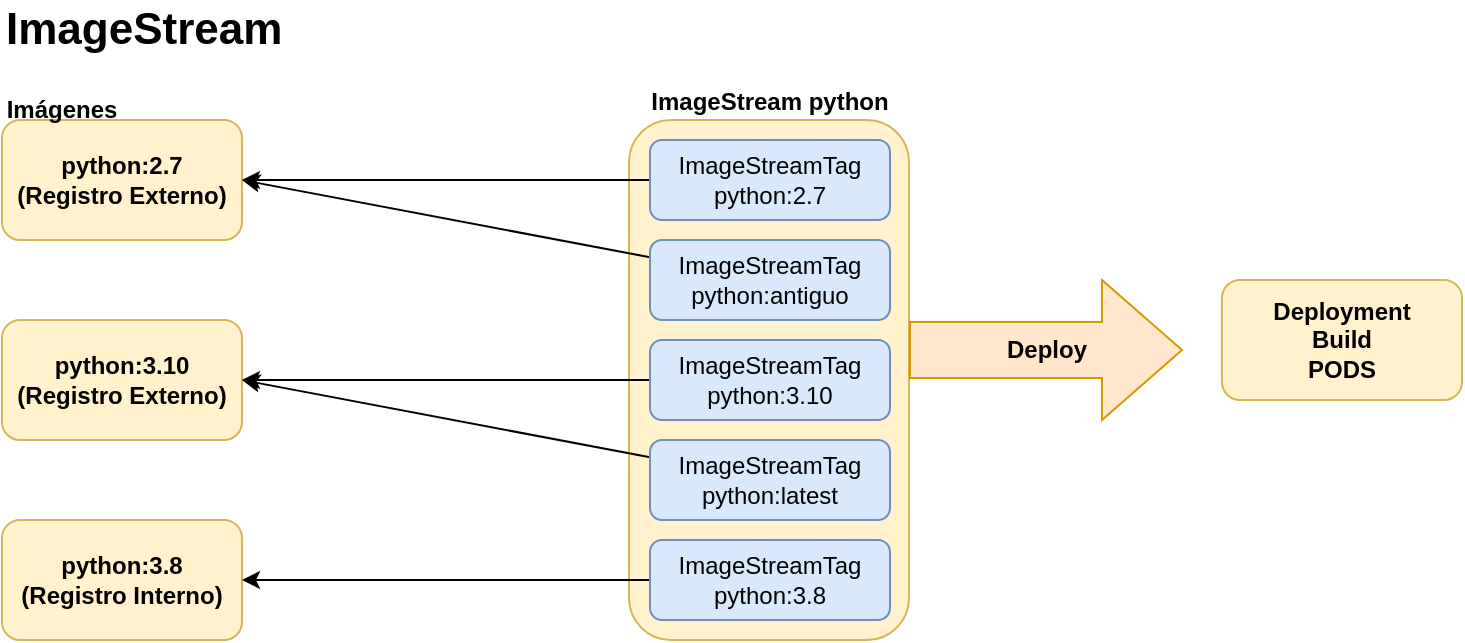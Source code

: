 <mxfile version="21.1.5" type="device">
  <diagram name="Página-1" id="AvLUnw90TaFhlQHaY8LK">
    <mxGraphModel dx="880" dy="483" grid="1" gridSize="10" guides="1" tooltips="1" connect="1" arrows="1" fold="1" page="1" pageScale="1" pageWidth="827" pageHeight="1169" math="0" shadow="0">
      <root>
        <mxCell id="0" />
        <mxCell id="1" parent="0" />
        <mxCell id="4d2zQpIDs25eRN6ht3no-1" value="&lt;div&gt;&lt;b&gt;python:2.7&lt;/b&gt;&lt;/div&gt;&lt;div&gt;&lt;b&gt;(Registro Externo)&lt;/b&gt;&lt;br&gt;&lt;/div&gt;" style="rounded=1;whiteSpace=wrap;html=1;fillColor=#fff2cc;strokeColor=#d6b656;" parent="1" vertex="1">
          <mxGeometry x="30" y="170" width="120" height="60" as="geometry" />
        </mxCell>
        <mxCell id="4d2zQpIDs25eRN6ht3no-6" value="&lt;div&gt;&lt;b&gt;Deployment&lt;br&gt;&lt;/b&gt;&lt;/div&gt;&lt;div&gt;&lt;b&gt;Build&lt;br&gt;&lt;/b&gt;&lt;/div&gt;&lt;div&gt;&lt;b&gt;PODS&lt;/b&gt;&lt;/div&gt;" style="rounded=1;whiteSpace=wrap;html=1;fillColor=#fff2cc;strokeColor=#d6b656;" parent="1" vertex="1">
          <mxGeometry x="640" y="250" width="120" height="60" as="geometry" />
        </mxCell>
        <mxCell id="4d2zQpIDs25eRN6ht3no-10" value="&lt;div align=&quot;left&quot;&gt;&lt;font size=&quot;1&quot;&gt;&lt;b style=&quot;font-size: 22px;&quot;&gt;ImageStream&lt;/b&gt;&lt;/font&gt;&lt;br&gt;&lt;/div&gt;" style="text;strokeColor=none;align=left;fillColor=none;html=1;verticalAlign=middle;whiteSpace=wrap;rounded=0;" parent="1" vertex="1">
          <mxGeometry x="30" y="110" width="60" height="30" as="geometry" />
        </mxCell>
        <mxCell id="UGCbJAfQarozqtcSAT-0-1" value="&lt;b&gt;ImageStream python&lt;/b&gt;" style="rounded=1;whiteSpace=wrap;html=1;fillColor=#fff2cc;strokeColor=#d6b656;labelPosition=center;verticalLabelPosition=top;align=center;verticalAlign=bottom;" vertex="1" parent="1">
          <mxGeometry x="343.5" y="170" width="140" height="260" as="geometry" />
        </mxCell>
        <mxCell id="UGCbJAfQarozqtcSAT-0-2" value="&lt;div&gt;&lt;b&gt;python:3.10&lt;/b&gt;&lt;/div&gt;&lt;div&gt;&lt;b&gt;(Registro Externo)&lt;/b&gt;&lt;br&gt;&lt;/div&gt;" style="rounded=1;whiteSpace=wrap;html=1;fillColor=#fff2cc;strokeColor=#d6b656;" vertex="1" parent="1">
          <mxGeometry x="30" y="270" width="120" height="60" as="geometry" />
        </mxCell>
        <mxCell id="UGCbJAfQarozqtcSAT-0-3" value="&lt;div&gt;&lt;b&gt;python:3.8&lt;/b&gt;&lt;/div&gt;&lt;div&gt;&lt;b&gt;(Registro Interno)&lt;/b&gt;&lt;br&gt;&lt;/div&gt;" style="rounded=1;whiteSpace=wrap;html=1;fillColor=#fff2cc;strokeColor=#d6b656;" vertex="1" parent="1">
          <mxGeometry x="30" y="370" width="120" height="60" as="geometry" />
        </mxCell>
        <mxCell id="UGCbJAfQarozqtcSAT-0-5" value="&lt;b&gt;Imágenes&lt;/b&gt;" style="text;strokeColor=none;align=center;fillColor=none;html=1;verticalAlign=middle;whiteSpace=wrap;rounded=0;" vertex="1" parent="1">
          <mxGeometry x="30" y="150" width="60" height="30" as="geometry" />
        </mxCell>
        <mxCell id="UGCbJAfQarozqtcSAT-0-9" value="" style="edgeStyle=orthogonalEdgeStyle;rounded=0;orthogonalLoop=1;jettySize=auto;html=1;entryX=1;entryY=0.5;entryDx=0;entryDy=0;" edge="1" parent="1" source="UGCbJAfQarozqtcSAT-0-6" target="4d2zQpIDs25eRN6ht3no-1">
          <mxGeometry relative="1" as="geometry">
            <mxPoint x="274" y="200" as="targetPoint" />
          </mxGeometry>
        </mxCell>
        <mxCell id="UGCbJAfQarozqtcSAT-0-6" value="&lt;div&gt;ImageStreamTag&lt;/div&gt;&lt;div&gt;python:2.7&lt;br&gt;&lt;/div&gt;" style="rounded=1;whiteSpace=wrap;html=1;fillColor=#dae8fc;strokeColor=#6c8ebf;" vertex="1" parent="1">
          <mxGeometry x="354" y="180" width="120" height="40" as="geometry" />
        </mxCell>
        <mxCell id="UGCbJAfQarozqtcSAT-0-11" value="" style="rounded=0;orthogonalLoop=1;jettySize=auto;html=1;entryX=1;entryY=0.5;entryDx=0;entryDy=0;" edge="1" parent="1" source="UGCbJAfQarozqtcSAT-0-7" target="4d2zQpIDs25eRN6ht3no-1">
          <mxGeometry relative="1" as="geometry">
            <mxPoint x="274" y="250" as="targetPoint" />
          </mxGeometry>
        </mxCell>
        <mxCell id="UGCbJAfQarozqtcSAT-0-7" value="&lt;div&gt;ImageStreamTag&lt;/div&gt;&lt;div&gt;python:antiguo&lt;/div&gt;" style="rounded=1;whiteSpace=wrap;html=1;fillColor=#dae8fc;strokeColor=#6c8ebf;" vertex="1" parent="1">
          <mxGeometry x="354" y="230" width="120" height="40" as="geometry" />
        </mxCell>
        <mxCell id="UGCbJAfQarozqtcSAT-0-18" value="" style="edgeStyle=orthogonalEdgeStyle;rounded=0;orthogonalLoop=1;jettySize=auto;html=1;entryX=1;entryY=0.5;entryDx=0;entryDy=0;" edge="1" parent="1" source="UGCbJAfQarozqtcSAT-0-12" target="UGCbJAfQarozqtcSAT-0-2">
          <mxGeometry relative="1" as="geometry">
            <mxPoint x="274" y="300" as="targetPoint" />
          </mxGeometry>
        </mxCell>
        <mxCell id="UGCbJAfQarozqtcSAT-0-12" value="&lt;div&gt;ImageStreamTag&lt;/div&gt;&lt;div&gt;python:3.10&lt;br&gt;&lt;/div&gt;" style="rounded=1;whiteSpace=wrap;html=1;fillColor=#dae8fc;strokeColor=#6c8ebf;" vertex="1" parent="1">
          <mxGeometry x="354" y="280" width="120" height="40" as="geometry" />
        </mxCell>
        <mxCell id="UGCbJAfQarozqtcSAT-0-20" value="" style="rounded=0;orthogonalLoop=1;jettySize=auto;html=1;entryX=1;entryY=0.5;entryDx=0;entryDy=0;" edge="1" parent="1" source="UGCbJAfQarozqtcSAT-0-13" target="UGCbJAfQarozqtcSAT-0-2">
          <mxGeometry relative="1" as="geometry">
            <mxPoint x="274" y="350" as="targetPoint" />
          </mxGeometry>
        </mxCell>
        <mxCell id="UGCbJAfQarozqtcSAT-0-13" value="&lt;div&gt;ImageStreamTag&lt;/div&gt;&lt;div&gt;python:latest&lt;/div&gt;" style="rounded=1;whiteSpace=wrap;html=1;fillColor=#dae8fc;strokeColor=#6c8ebf;" vertex="1" parent="1">
          <mxGeometry x="354" y="330" width="120" height="40" as="geometry" />
        </mxCell>
        <mxCell id="UGCbJAfQarozqtcSAT-0-16" value="" style="rounded=0;orthogonalLoop=1;jettySize=auto;html=1;entryX=1;entryY=0.5;entryDx=0;entryDy=0;" edge="1" parent="1" source="UGCbJAfQarozqtcSAT-0-14" target="UGCbJAfQarozqtcSAT-0-3">
          <mxGeometry relative="1" as="geometry">
            <mxPoint x="274" y="400" as="targetPoint" />
          </mxGeometry>
        </mxCell>
        <mxCell id="UGCbJAfQarozqtcSAT-0-14" value="&lt;div&gt;ImageStreamTag&lt;/div&gt;&lt;div&gt;python:3.8&lt;/div&gt;" style="rounded=1;whiteSpace=wrap;html=1;fillColor=#dae8fc;strokeColor=#6c8ebf;" vertex="1" parent="1">
          <mxGeometry x="354" y="380" width="120" height="40" as="geometry" />
        </mxCell>
        <mxCell id="UGCbJAfQarozqtcSAT-0-21" value="&lt;b&gt;Deploy&lt;/b&gt;" style="html=1;shadow=0;dashed=0;align=center;verticalAlign=middle;shape=mxgraph.arrows2.arrow;dy=0.6;dx=40;notch=0;fillColor=#ffe6cc;strokeColor=#d79b00;" vertex="1" parent="1">
          <mxGeometry x="484" y="250" width="136" height="70" as="geometry" />
        </mxCell>
      </root>
    </mxGraphModel>
  </diagram>
</mxfile>
